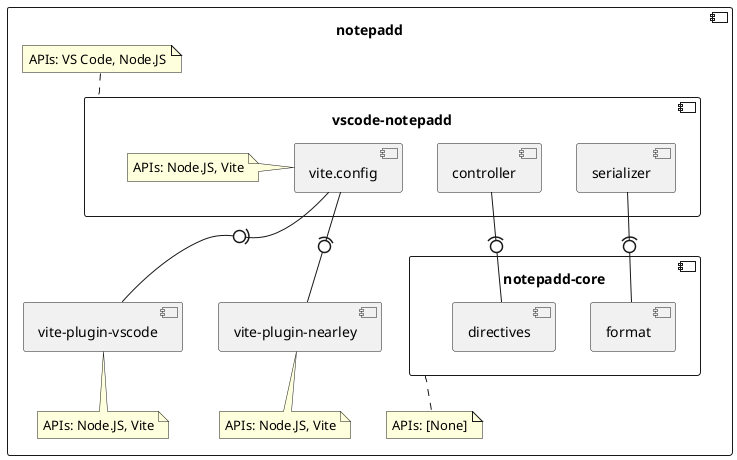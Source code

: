 @startuml packages

component "notepadd" as np {
	component "notepadd-core" as core {
		component "format" as core_fmt
		component "directives" as core_dir
	}
	note bottom of core: APIs: [None]

	component "vite-plugin-vscode" as vpv
	note bottom of vpv: APIs: Node.JS, Vite

	component "vite-plugin-nearley" as vpn
	note bottom of vpn: APIs: Node.JS, Vite

	component "vscode-notepadd" as vsc {
		component "vite.config" as vsc_vite
		vsc_vite -(0- vpv
		vsc_vite -(0- vpn
		note left of vsc_vite: APIs: Node.JS, Vite

		component "serializer" as vsc_serde
		vsc_serde -(0- core_fmt

		component "controller" as vsc_ctrl
		vsc_ctrl -(0- core_dir
	}
	note top of vsc: APIs: VS Code, Node.JS
}

@enduml
